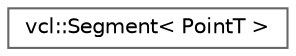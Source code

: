 digraph "Graphical Class Hierarchy"
{
 // LATEX_PDF_SIZE
  bgcolor="transparent";
  edge [fontname=Helvetica,fontsize=10,labelfontname=Helvetica,labelfontsize=10];
  node [fontname=Helvetica,fontsize=10,shape=box,height=0.2,width=0.4];
  rankdir="LR";
  Node0 [label="vcl::Segment\< PointT \>",height=0.2,width=0.4,color="grey40", fillcolor="white", style="filled",URL="$classvcl_1_1Segment.html",tooltip="A class representing a line segment in n-dimensional space. The class is parameterized by a PointConc..."];
}

